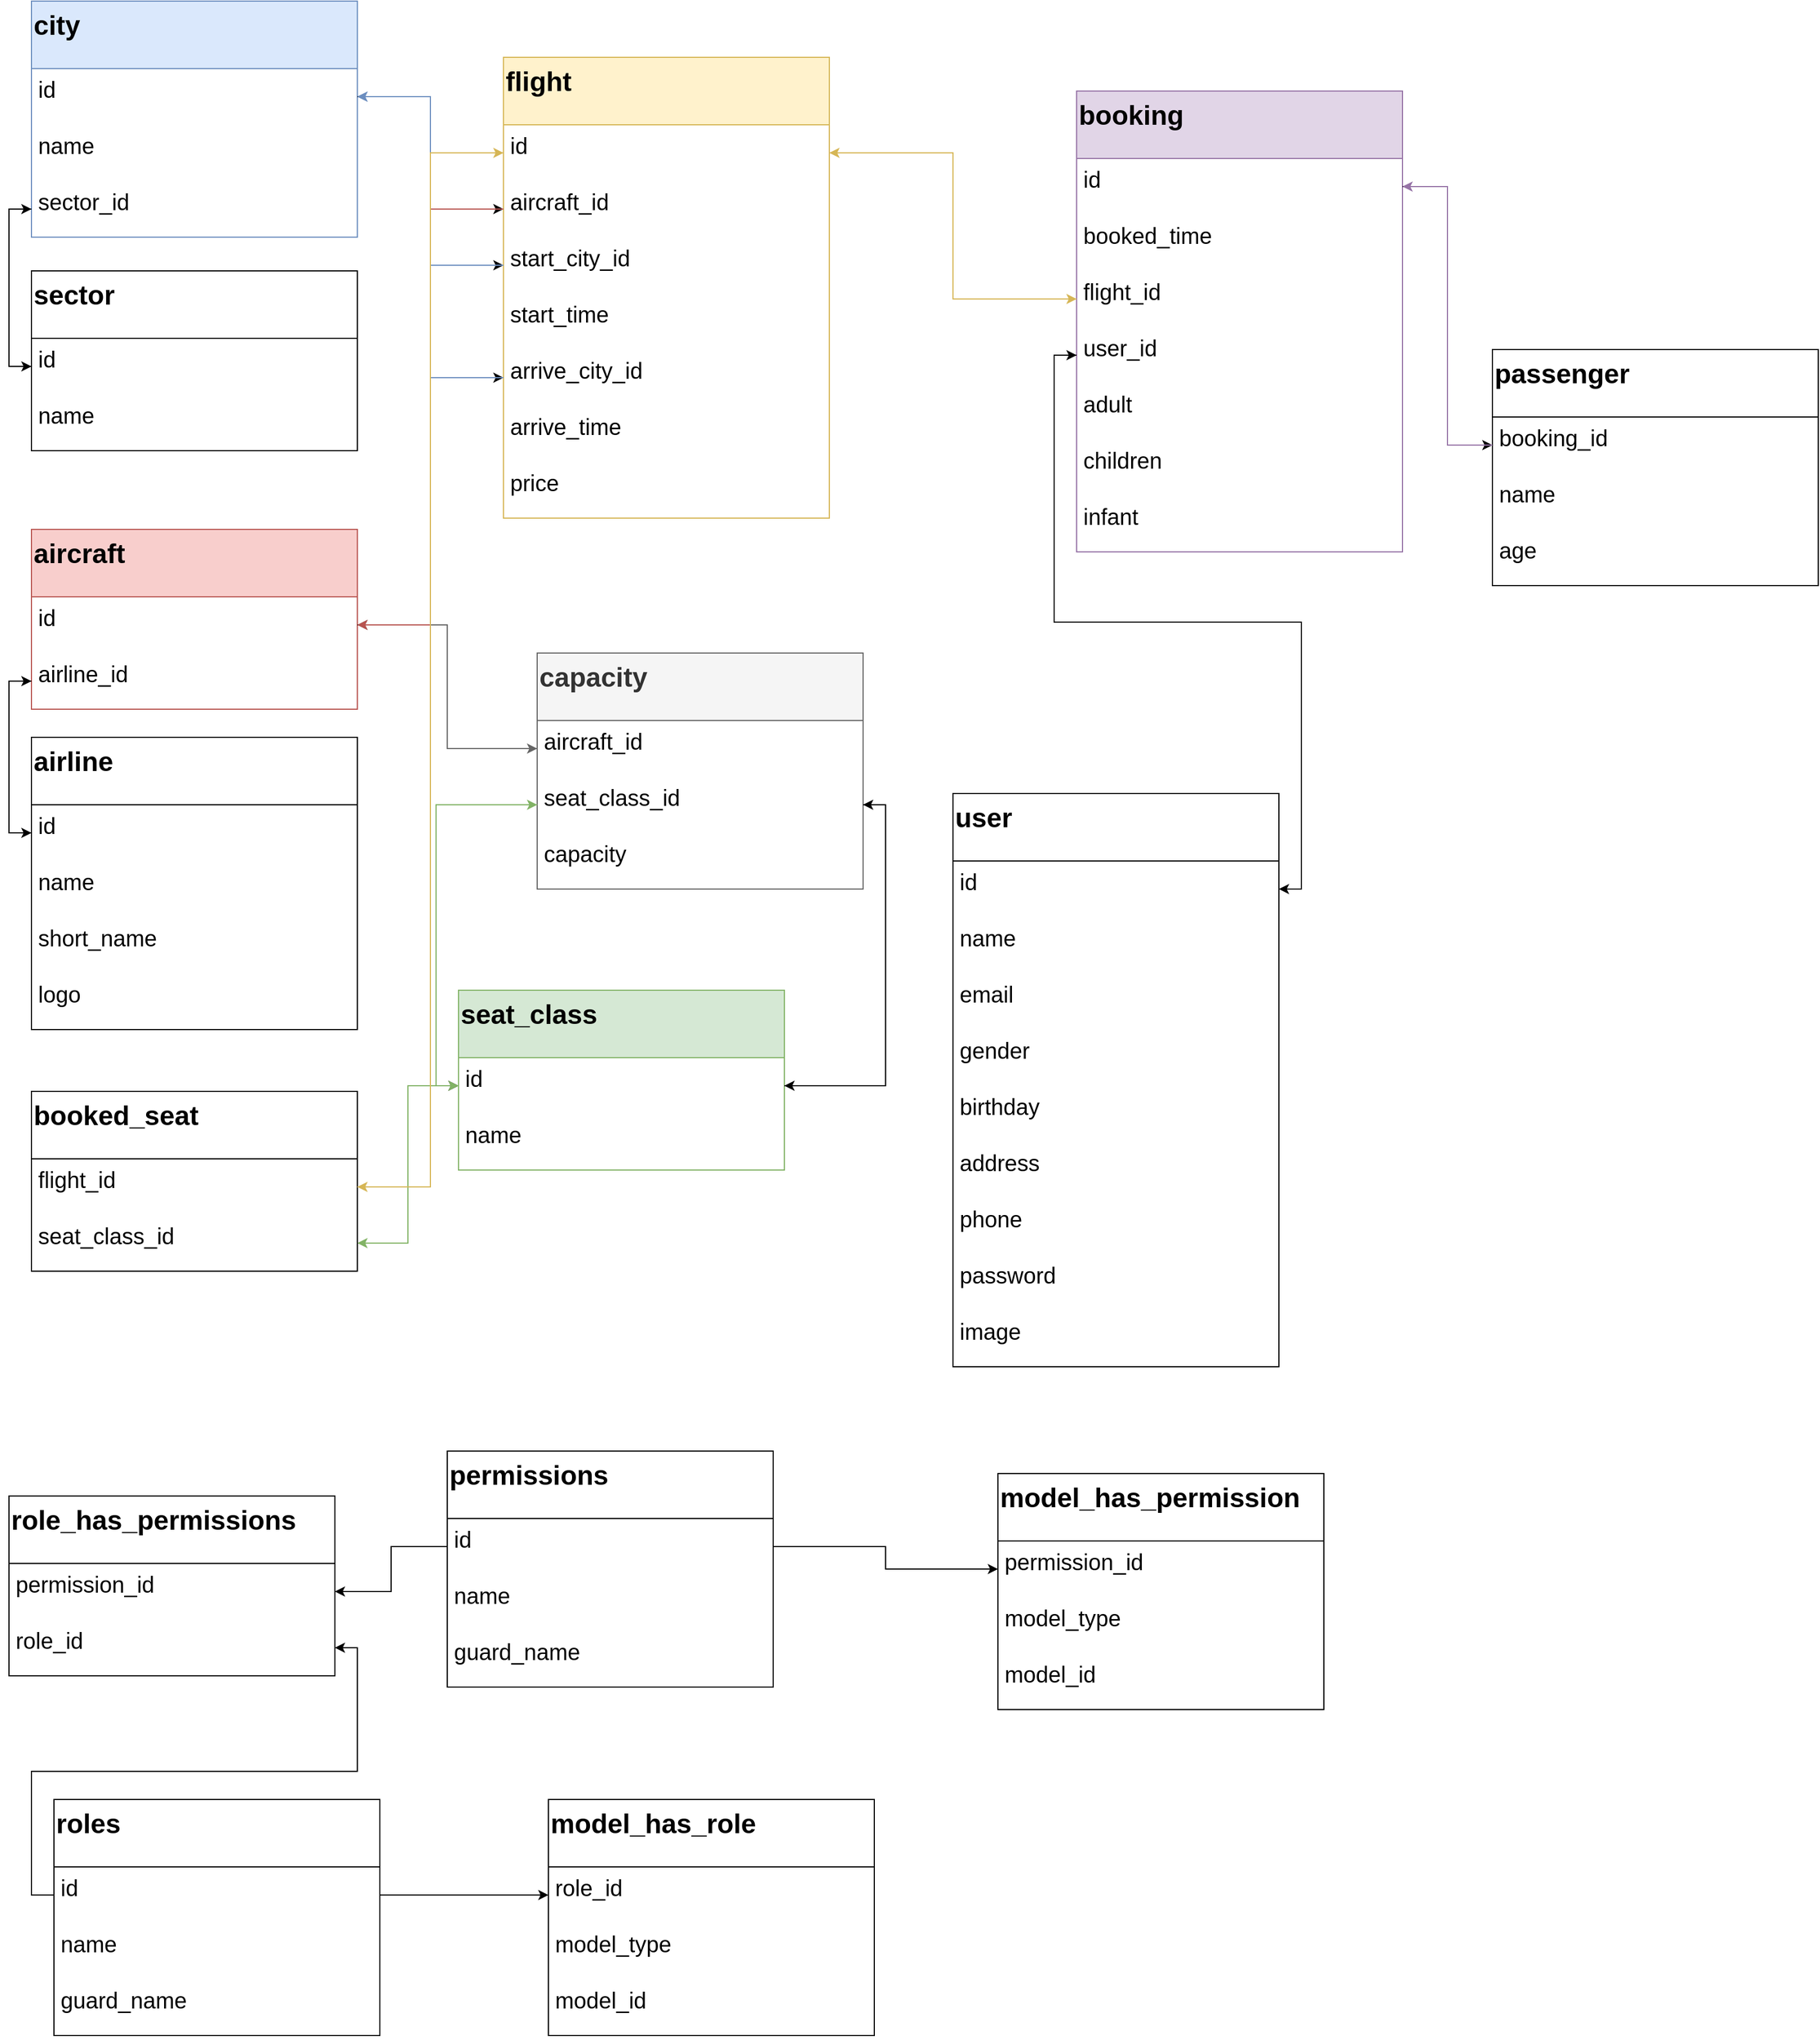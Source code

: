 <mxfile version="14.7.4" type="github">
  <diagram id="SoRXDnjwO3ZmQfN1C3io" name="Page-1">
    <mxGraphModel dx="2438" dy="946" grid="1" gridSize="10" guides="1" tooltips="1" connect="1" arrows="1" fold="1" page="1" pageScale="1" pageWidth="850" pageHeight="1100" math="0" shadow="0">
      <root>
        <mxCell id="0" />
        <mxCell id="1" parent="0" />
        <mxCell id="cjGhIyGhjkN-l4axuEIg-139" value="aircraft" style="swimlane;fontStyle=1;childLayout=stackLayout;horizontal=1;startSize=60;horizontalStack=0;resizeParent=1;resizeParentMax=0;resizeLast=0;collapsible=1;marginBottom=0;fontSize=24;strokeColor=#b85450;align=left;verticalAlign=top;fillColor=#f8cecc;" vertex="1" parent="1">
          <mxGeometry x="-770" y="480" width="290" height="160" as="geometry">
            <mxRectangle x="550" y="930" width="110" height="60" as="alternateBounds" />
          </mxGeometry>
        </mxCell>
        <mxCell id="cjGhIyGhjkN-l4axuEIg-140" value="id" style="text;strokeColor=none;fillColor=none;align=left;verticalAlign=top;spacingLeft=4;spacingRight=4;overflow=hidden;rotatable=0;points=[[0,0.5],[1,0.5]];portConstraint=eastwest;fontSize=20;" vertex="1" parent="cjGhIyGhjkN-l4axuEIg-139">
          <mxGeometry y="60" width="290" height="50" as="geometry" />
        </mxCell>
        <mxCell id="cjGhIyGhjkN-l4axuEIg-141" value="airline_id" style="text;strokeColor=none;fillColor=none;align=left;verticalAlign=top;spacingLeft=4;spacingRight=4;overflow=hidden;rotatable=0;points=[[0,0.5],[1,0.5]];portConstraint=eastwest;fontSize=20;" vertex="1" parent="cjGhIyGhjkN-l4axuEIg-139">
          <mxGeometry y="110" width="290" height="50" as="geometry" />
        </mxCell>
        <mxCell id="cjGhIyGhjkN-l4axuEIg-152" value="airline" style="swimlane;fontStyle=1;childLayout=stackLayout;horizontal=1;startSize=60;horizontalStack=0;resizeParent=1;resizeParentMax=0;resizeLast=0;collapsible=1;marginBottom=0;fontSize=24;strokeColor=#000000;align=left;verticalAlign=top;" vertex="1" parent="1">
          <mxGeometry x="-770" y="665" width="290" height="260" as="geometry">
            <mxRectangle x="550" y="930" width="110" height="60" as="alternateBounds" />
          </mxGeometry>
        </mxCell>
        <mxCell id="cjGhIyGhjkN-l4axuEIg-153" value="id" style="text;strokeColor=none;fillColor=none;align=left;verticalAlign=top;spacingLeft=4;spacingRight=4;overflow=hidden;rotatable=0;points=[[0,0.5],[1,0.5]];portConstraint=eastwest;fontSize=20;" vertex="1" parent="cjGhIyGhjkN-l4axuEIg-152">
          <mxGeometry y="60" width="290" height="50" as="geometry" />
        </mxCell>
        <mxCell id="cjGhIyGhjkN-l4axuEIg-154" value="name" style="text;strokeColor=none;fillColor=none;align=left;verticalAlign=top;spacingLeft=4;spacingRight=4;overflow=hidden;rotatable=0;points=[[0,0.5],[1,0.5]];portConstraint=eastwest;fontSize=20;" vertex="1" parent="cjGhIyGhjkN-l4axuEIg-152">
          <mxGeometry y="110" width="290" height="50" as="geometry" />
        </mxCell>
        <mxCell id="cjGhIyGhjkN-l4axuEIg-155" value="short_name" style="text;strokeColor=none;fillColor=none;align=left;verticalAlign=top;spacingLeft=4;spacingRight=4;overflow=hidden;rotatable=0;points=[[0,0.5],[1,0.5]];portConstraint=eastwest;fontSize=20;" vertex="1" parent="cjGhIyGhjkN-l4axuEIg-152">
          <mxGeometry y="160" width="290" height="50" as="geometry" />
        </mxCell>
        <mxCell id="cjGhIyGhjkN-l4axuEIg-156" value="logo" style="text;strokeColor=none;fillColor=none;align=left;verticalAlign=top;spacingLeft=4;spacingRight=4;overflow=hidden;rotatable=0;points=[[0,0.5],[1,0.5]];portConstraint=eastwest;fontSize=20;" vertex="1" parent="cjGhIyGhjkN-l4axuEIg-152">
          <mxGeometry y="210" width="290" height="50" as="geometry" />
        </mxCell>
        <mxCell id="cjGhIyGhjkN-l4axuEIg-157" value="booked_seat" style="swimlane;fontStyle=1;childLayout=stackLayout;horizontal=1;startSize=60;horizontalStack=0;resizeParent=1;resizeParentMax=0;resizeLast=0;collapsible=1;marginBottom=0;fontSize=24;strokeColor=#000000;align=left;verticalAlign=top;" vertex="1" parent="1">
          <mxGeometry x="-770" y="980" width="290" height="160" as="geometry">
            <mxRectangle x="550" y="930" width="110" height="60" as="alternateBounds" />
          </mxGeometry>
        </mxCell>
        <mxCell id="cjGhIyGhjkN-l4axuEIg-158" value="flight_id" style="text;strokeColor=none;fillColor=none;align=left;verticalAlign=top;spacingLeft=4;spacingRight=4;overflow=hidden;rotatable=0;points=[[0,0.5],[1,0.5]];portConstraint=eastwest;fontSize=20;" vertex="1" parent="cjGhIyGhjkN-l4axuEIg-157">
          <mxGeometry y="60" width="290" height="50" as="geometry" />
        </mxCell>
        <mxCell id="cjGhIyGhjkN-l4axuEIg-159" value="seat_class_id" style="text;strokeColor=none;fillColor=none;align=left;verticalAlign=top;spacingLeft=4;spacingRight=4;overflow=hidden;rotatable=0;points=[[0,0.5],[1,0.5]];portConstraint=eastwest;fontSize=20;" vertex="1" parent="cjGhIyGhjkN-l4axuEIg-157">
          <mxGeometry y="110" width="290" height="50" as="geometry" />
        </mxCell>
        <mxCell id="cjGhIyGhjkN-l4axuEIg-160" value="booking" style="swimlane;fontStyle=1;childLayout=stackLayout;horizontal=1;startSize=60;horizontalStack=0;resizeParent=1;resizeParentMax=0;resizeLast=0;collapsible=1;marginBottom=0;fontSize=24;strokeColor=#9673a6;align=left;verticalAlign=top;fillColor=#e1d5e7;" vertex="1" parent="1">
          <mxGeometry x="160" y="90" width="290" height="410" as="geometry">
            <mxRectangle x="550" y="930" width="110" height="60" as="alternateBounds" />
          </mxGeometry>
        </mxCell>
        <mxCell id="cjGhIyGhjkN-l4axuEIg-161" value="id" style="text;strokeColor=none;fillColor=none;align=left;verticalAlign=top;spacingLeft=4;spacingRight=4;overflow=hidden;rotatable=0;points=[[0,0.5],[1,0.5]];portConstraint=eastwest;fontSize=20;" vertex="1" parent="cjGhIyGhjkN-l4axuEIg-160">
          <mxGeometry y="60" width="290" height="50" as="geometry" />
        </mxCell>
        <mxCell id="cjGhIyGhjkN-l4axuEIg-162" value="booked_time" style="text;strokeColor=none;fillColor=none;align=left;verticalAlign=top;spacingLeft=4;spacingRight=4;overflow=hidden;rotatable=0;points=[[0,0.5],[1,0.5]];portConstraint=eastwest;fontSize=20;" vertex="1" parent="cjGhIyGhjkN-l4axuEIg-160">
          <mxGeometry y="110" width="290" height="50" as="geometry" />
        </mxCell>
        <mxCell id="cjGhIyGhjkN-l4axuEIg-163" value="flight_id" style="text;strokeColor=none;fillColor=none;align=left;verticalAlign=top;spacingLeft=4;spacingRight=4;overflow=hidden;rotatable=0;points=[[0,0.5],[1,0.5]];portConstraint=eastwest;fontSize=20;" vertex="1" parent="cjGhIyGhjkN-l4axuEIg-160">
          <mxGeometry y="160" width="290" height="50" as="geometry" />
        </mxCell>
        <mxCell id="cjGhIyGhjkN-l4axuEIg-164" value="user_id" style="text;strokeColor=none;fillColor=none;align=left;verticalAlign=top;spacingLeft=4;spacingRight=4;overflow=hidden;rotatable=0;points=[[0,0.5],[1,0.5]];portConstraint=eastwest;fontSize=20;" vertex="1" parent="cjGhIyGhjkN-l4axuEIg-160">
          <mxGeometry y="210" width="290" height="50" as="geometry" />
        </mxCell>
        <mxCell id="cjGhIyGhjkN-l4axuEIg-165" value="adult" style="text;strokeColor=none;fillColor=none;align=left;verticalAlign=top;spacingLeft=4;spacingRight=4;overflow=hidden;rotatable=0;points=[[0,0.5],[1,0.5]];portConstraint=eastwest;fontSize=20;" vertex="1" parent="cjGhIyGhjkN-l4axuEIg-160">
          <mxGeometry y="260" width="290" height="50" as="geometry" />
        </mxCell>
        <mxCell id="cjGhIyGhjkN-l4axuEIg-166" value="children" style="text;strokeColor=none;fillColor=none;align=left;verticalAlign=top;spacingLeft=4;spacingRight=4;overflow=hidden;rotatable=0;points=[[0,0.5],[1,0.5]];portConstraint=eastwest;fontSize=20;" vertex="1" parent="cjGhIyGhjkN-l4axuEIg-160">
          <mxGeometry y="310" width="290" height="50" as="geometry" />
        </mxCell>
        <mxCell id="cjGhIyGhjkN-l4axuEIg-167" value="infant" style="text;strokeColor=none;fillColor=none;align=left;verticalAlign=top;spacingLeft=4;spacingRight=4;overflow=hidden;rotatable=0;points=[[0,0.5],[1,0.5]];portConstraint=eastwest;fontSize=20;" vertex="1" parent="cjGhIyGhjkN-l4axuEIg-160">
          <mxGeometry y="360" width="290" height="50" as="geometry" />
        </mxCell>
        <mxCell id="cjGhIyGhjkN-l4axuEIg-168" value="capacity" style="swimlane;fontStyle=1;childLayout=stackLayout;horizontal=1;startSize=60;horizontalStack=0;resizeParent=1;resizeParentMax=0;resizeLast=0;collapsible=1;marginBottom=0;fontSize=24;strokeColor=#666666;align=left;verticalAlign=top;fillColor=#f5f5f5;fontColor=#333333;" vertex="1" parent="1">
          <mxGeometry x="-320" y="590" width="290" height="210" as="geometry">
            <mxRectangle x="550" y="930" width="110" height="60" as="alternateBounds" />
          </mxGeometry>
        </mxCell>
        <mxCell id="cjGhIyGhjkN-l4axuEIg-169" value="aircraft_id" style="text;strokeColor=none;fillColor=none;align=left;verticalAlign=top;spacingLeft=4;spacingRight=4;overflow=hidden;rotatable=0;points=[[0,0.5],[1,0.5]];portConstraint=eastwest;fontSize=20;" vertex="1" parent="cjGhIyGhjkN-l4axuEIg-168">
          <mxGeometry y="60" width="290" height="50" as="geometry" />
        </mxCell>
        <mxCell id="cjGhIyGhjkN-l4axuEIg-170" value="seat_class_id" style="text;strokeColor=none;fillColor=none;align=left;verticalAlign=top;spacingLeft=4;spacingRight=4;overflow=hidden;rotatable=0;points=[[0,0.5],[1,0.5]];portConstraint=eastwest;fontSize=20;" vertex="1" parent="cjGhIyGhjkN-l4axuEIg-168">
          <mxGeometry y="110" width="290" height="50" as="geometry" />
        </mxCell>
        <mxCell id="cjGhIyGhjkN-l4axuEIg-171" value="capacity" style="text;strokeColor=none;fillColor=none;align=left;verticalAlign=top;spacingLeft=4;spacingRight=4;overflow=hidden;rotatable=0;points=[[0,0.5],[1,0.5]];portConstraint=eastwest;fontSize=20;" vertex="1" parent="cjGhIyGhjkN-l4axuEIg-168">
          <mxGeometry y="160" width="290" height="50" as="geometry" />
        </mxCell>
        <mxCell id="cjGhIyGhjkN-l4axuEIg-172" value="city" style="swimlane;fontStyle=1;childLayout=stackLayout;horizontal=1;startSize=60;horizontalStack=0;resizeParent=1;resizeParentMax=0;resizeLast=0;collapsible=1;marginBottom=0;fontSize=24;strokeColor=#6c8ebf;align=left;verticalAlign=top;fillColor=#dae8fc;" vertex="1" parent="1">
          <mxGeometry x="-770" y="10" width="290" height="210" as="geometry">
            <mxRectangle x="550" y="930" width="110" height="60" as="alternateBounds" />
          </mxGeometry>
        </mxCell>
        <mxCell id="cjGhIyGhjkN-l4axuEIg-173" value="id" style="text;strokeColor=none;fillColor=none;align=left;verticalAlign=top;spacingLeft=4;spacingRight=4;overflow=hidden;rotatable=0;points=[[0,0.5],[1,0.5]];portConstraint=eastwest;fontSize=20;" vertex="1" parent="cjGhIyGhjkN-l4axuEIg-172">
          <mxGeometry y="60" width="290" height="50" as="geometry" />
        </mxCell>
        <mxCell id="cjGhIyGhjkN-l4axuEIg-174" value="name" style="text;strokeColor=none;fillColor=none;align=left;verticalAlign=top;spacingLeft=4;spacingRight=4;overflow=hidden;rotatable=0;points=[[0,0.5],[1,0.5]];portConstraint=eastwest;fontSize=20;" vertex="1" parent="cjGhIyGhjkN-l4axuEIg-172">
          <mxGeometry y="110" width="290" height="50" as="geometry" />
        </mxCell>
        <mxCell id="cjGhIyGhjkN-l4axuEIg-175" value="sector_id" style="text;strokeColor=none;fillColor=none;align=left;verticalAlign=top;spacingLeft=4;spacingRight=4;overflow=hidden;rotatable=0;points=[[0,0.5],[1,0.5]];portConstraint=eastwest;fontSize=20;" vertex="1" parent="cjGhIyGhjkN-l4axuEIg-172">
          <mxGeometry y="160" width="290" height="50" as="geometry" />
        </mxCell>
        <mxCell id="cjGhIyGhjkN-l4axuEIg-176" value="flight" style="swimlane;fontStyle=1;childLayout=stackLayout;horizontal=1;startSize=60;horizontalStack=0;resizeParent=1;resizeParentMax=0;resizeLast=0;collapsible=1;marginBottom=0;fontSize=24;strokeColor=#d6b656;align=left;verticalAlign=top;fillColor=#fff2cc;" vertex="1" parent="1">
          <mxGeometry x="-350" y="60" width="290" height="410" as="geometry">
            <mxRectangle x="550" y="930" width="110" height="60" as="alternateBounds" />
          </mxGeometry>
        </mxCell>
        <mxCell id="cjGhIyGhjkN-l4axuEIg-177" value="id" style="text;strokeColor=none;fillColor=none;align=left;verticalAlign=top;spacingLeft=4;spacingRight=4;overflow=hidden;rotatable=0;points=[[0,0.5],[1,0.5]];portConstraint=eastwest;fontSize=20;" vertex="1" parent="cjGhIyGhjkN-l4axuEIg-176">
          <mxGeometry y="60" width="290" height="50" as="geometry" />
        </mxCell>
        <mxCell id="cjGhIyGhjkN-l4axuEIg-178" value="aircraft_id" style="text;strokeColor=none;fillColor=none;align=left;verticalAlign=top;spacingLeft=4;spacingRight=4;overflow=hidden;rotatable=0;points=[[0,0.5],[1,0.5]];portConstraint=eastwest;fontSize=20;" vertex="1" parent="cjGhIyGhjkN-l4axuEIg-176">
          <mxGeometry y="110" width="290" height="50" as="geometry" />
        </mxCell>
        <mxCell id="cjGhIyGhjkN-l4axuEIg-179" value="start_city_id" style="text;strokeColor=none;fillColor=none;align=left;verticalAlign=top;spacingLeft=4;spacingRight=4;overflow=hidden;rotatable=0;points=[[0,0.5],[1,0.5]];portConstraint=eastwest;fontSize=20;" vertex="1" parent="cjGhIyGhjkN-l4axuEIg-176">
          <mxGeometry y="160" width="290" height="50" as="geometry" />
        </mxCell>
        <mxCell id="cjGhIyGhjkN-l4axuEIg-180" value="start_time" style="text;strokeColor=none;fillColor=none;align=left;verticalAlign=top;spacingLeft=4;spacingRight=4;overflow=hidden;rotatable=0;points=[[0,0.5],[1,0.5]];portConstraint=eastwest;fontSize=20;" vertex="1" parent="cjGhIyGhjkN-l4axuEIg-176">
          <mxGeometry y="210" width="290" height="50" as="geometry" />
        </mxCell>
        <mxCell id="cjGhIyGhjkN-l4axuEIg-181" value="arrive_city_id" style="text;strokeColor=none;fillColor=none;align=left;verticalAlign=top;spacingLeft=4;spacingRight=4;overflow=hidden;rotatable=0;points=[[0,0.5],[1,0.5]];portConstraint=eastwest;fontSize=20;" vertex="1" parent="cjGhIyGhjkN-l4axuEIg-176">
          <mxGeometry y="260" width="290" height="50" as="geometry" />
        </mxCell>
        <mxCell id="cjGhIyGhjkN-l4axuEIg-182" value="arrive_time" style="text;strokeColor=none;fillColor=none;align=left;verticalAlign=top;spacingLeft=4;spacingRight=4;overflow=hidden;rotatable=0;points=[[0,0.5],[1,0.5]];portConstraint=eastwest;fontSize=20;" vertex="1" parent="cjGhIyGhjkN-l4axuEIg-176">
          <mxGeometry y="310" width="290" height="50" as="geometry" />
        </mxCell>
        <mxCell id="cjGhIyGhjkN-l4axuEIg-183" value="price" style="text;strokeColor=none;fillColor=none;align=left;verticalAlign=top;spacingLeft=4;spacingRight=4;overflow=hidden;rotatable=0;points=[[0,0.5],[1,0.5]];portConstraint=eastwest;fontSize=20;" vertex="1" parent="cjGhIyGhjkN-l4axuEIg-176">
          <mxGeometry y="360" width="290" height="50" as="geometry" />
        </mxCell>
        <mxCell id="cjGhIyGhjkN-l4axuEIg-184" value="model_has_permission" style="swimlane;fontStyle=1;childLayout=stackLayout;horizontal=1;startSize=60;horizontalStack=0;resizeParent=1;resizeParentMax=0;resizeLast=0;collapsible=1;marginBottom=0;fontSize=24;strokeColor=#000000;align=left;verticalAlign=top;" vertex="1" parent="1">
          <mxGeometry x="90" y="1320" width="290" height="210" as="geometry">
            <mxRectangle x="550" y="930" width="110" height="60" as="alternateBounds" />
          </mxGeometry>
        </mxCell>
        <mxCell id="cjGhIyGhjkN-l4axuEIg-185" value="permission_id" style="text;strokeColor=none;fillColor=none;align=left;verticalAlign=top;spacingLeft=4;spacingRight=4;overflow=hidden;rotatable=0;points=[[0,0.5],[1,0.5]];portConstraint=eastwest;fontSize=20;" vertex="1" parent="cjGhIyGhjkN-l4axuEIg-184">
          <mxGeometry y="60" width="290" height="50" as="geometry" />
        </mxCell>
        <mxCell id="cjGhIyGhjkN-l4axuEIg-186" value="model_type" style="text;strokeColor=none;fillColor=none;align=left;verticalAlign=top;spacingLeft=4;spacingRight=4;overflow=hidden;rotatable=0;points=[[0,0.5],[1,0.5]];portConstraint=eastwest;fontSize=20;" vertex="1" parent="cjGhIyGhjkN-l4axuEIg-184">
          <mxGeometry y="110" width="290" height="50" as="geometry" />
        </mxCell>
        <mxCell id="cjGhIyGhjkN-l4axuEIg-187" value="model_id" style="text;strokeColor=none;fillColor=none;align=left;verticalAlign=top;spacingLeft=4;spacingRight=4;overflow=hidden;rotatable=0;points=[[0,0.5],[1,0.5]];portConstraint=eastwest;fontSize=20;" vertex="1" parent="cjGhIyGhjkN-l4axuEIg-184">
          <mxGeometry y="160" width="290" height="50" as="geometry" />
        </mxCell>
        <mxCell id="cjGhIyGhjkN-l4axuEIg-188" value="model_has_role" style="swimlane;fontStyle=1;childLayout=stackLayout;horizontal=1;startSize=60;horizontalStack=0;resizeParent=1;resizeParentMax=0;resizeLast=0;collapsible=1;marginBottom=0;fontSize=24;strokeColor=#000000;align=left;verticalAlign=top;" vertex="1" parent="1">
          <mxGeometry x="-310" y="1610" width="290" height="210" as="geometry">
            <mxRectangle x="550" y="930" width="110" height="60" as="alternateBounds" />
          </mxGeometry>
        </mxCell>
        <mxCell id="cjGhIyGhjkN-l4axuEIg-189" value="role_id" style="text;strokeColor=none;fillColor=none;align=left;verticalAlign=top;spacingLeft=4;spacingRight=4;overflow=hidden;rotatable=0;points=[[0,0.5],[1,0.5]];portConstraint=eastwest;fontSize=20;" vertex="1" parent="cjGhIyGhjkN-l4axuEIg-188">
          <mxGeometry y="60" width="290" height="50" as="geometry" />
        </mxCell>
        <mxCell id="cjGhIyGhjkN-l4axuEIg-190" value="model_type" style="text;strokeColor=none;fillColor=none;align=left;verticalAlign=top;spacingLeft=4;spacingRight=4;overflow=hidden;rotatable=0;points=[[0,0.5],[1,0.5]];portConstraint=eastwest;fontSize=20;" vertex="1" parent="cjGhIyGhjkN-l4axuEIg-188">
          <mxGeometry y="110" width="290" height="50" as="geometry" />
        </mxCell>
        <mxCell id="cjGhIyGhjkN-l4axuEIg-191" value="model_id" style="text;strokeColor=none;fillColor=none;align=left;verticalAlign=top;spacingLeft=4;spacingRight=4;overflow=hidden;rotatable=0;points=[[0,0.5],[1,0.5]];portConstraint=eastwest;fontSize=20;" vertex="1" parent="cjGhIyGhjkN-l4axuEIg-188">
          <mxGeometry y="160" width="290" height="50" as="geometry" />
        </mxCell>
        <mxCell id="cjGhIyGhjkN-l4axuEIg-192" value="passenger" style="swimlane;fontStyle=1;childLayout=stackLayout;horizontal=1;startSize=60;horizontalStack=0;resizeParent=1;resizeParentMax=0;resizeLast=0;collapsible=1;marginBottom=0;fontSize=24;strokeColor=#000000;align=left;verticalAlign=top;" vertex="1" parent="1">
          <mxGeometry x="530" y="320" width="290" height="210" as="geometry">
            <mxRectangle x="550" y="930" width="110" height="60" as="alternateBounds" />
          </mxGeometry>
        </mxCell>
        <mxCell id="cjGhIyGhjkN-l4axuEIg-193" value="booking_id" style="text;strokeColor=none;fillColor=none;align=left;verticalAlign=top;spacingLeft=4;spacingRight=4;overflow=hidden;rotatable=0;points=[[0,0.5],[1,0.5]];portConstraint=eastwest;fontSize=20;" vertex="1" parent="cjGhIyGhjkN-l4axuEIg-192">
          <mxGeometry y="60" width="290" height="50" as="geometry" />
        </mxCell>
        <mxCell id="cjGhIyGhjkN-l4axuEIg-194" value="name" style="text;strokeColor=none;fillColor=none;align=left;verticalAlign=top;spacingLeft=4;spacingRight=4;overflow=hidden;rotatable=0;points=[[0,0.5],[1,0.5]];portConstraint=eastwest;fontSize=20;" vertex="1" parent="cjGhIyGhjkN-l4axuEIg-192">
          <mxGeometry y="110" width="290" height="50" as="geometry" />
        </mxCell>
        <mxCell id="cjGhIyGhjkN-l4axuEIg-195" value="age" style="text;strokeColor=none;fillColor=none;align=left;verticalAlign=top;spacingLeft=4;spacingRight=4;overflow=hidden;rotatable=0;points=[[0,0.5],[1,0.5]];portConstraint=eastwest;fontSize=20;" vertex="1" parent="cjGhIyGhjkN-l4axuEIg-192">
          <mxGeometry y="160" width="290" height="50" as="geometry" />
        </mxCell>
        <mxCell id="cjGhIyGhjkN-l4axuEIg-200" value="roles" style="swimlane;fontStyle=1;childLayout=stackLayout;horizontal=1;startSize=60;horizontalStack=0;resizeParent=1;resizeParentMax=0;resizeLast=0;collapsible=1;marginBottom=0;fontSize=24;strokeColor=#000000;align=left;verticalAlign=top;" vertex="1" parent="1">
          <mxGeometry x="-750" y="1610" width="290" height="210" as="geometry">
            <mxRectangle x="550" y="930" width="110" height="60" as="alternateBounds" />
          </mxGeometry>
        </mxCell>
        <mxCell id="cjGhIyGhjkN-l4axuEIg-201" value="id" style="text;strokeColor=none;fillColor=none;align=left;verticalAlign=top;spacingLeft=4;spacingRight=4;overflow=hidden;rotatable=0;points=[[0,0.5],[1,0.5]];portConstraint=eastwest;fontSize=20;" vertex="1" parent="cjGhIyGhjkN-l4axuEIg-200">
          <mxGeometry y="60" width="290" height="50" as="geometry" />
        </mxCell>
        <mxCell id="cjGhIyGhjkN-l4axuEIg-202" value="name" style="text;strokeColor=none;fillColor=none;align=left;verticalAlign=top;spacingLeft=4;spacingRight=4;overflow=hidden;rotatable=0;points=[[0,0.5],[1,0.5]];portConstraint=eastwest;fontSize=20;" vertex="1" parent="cjGhIyGhjkN-l4axuEIg-200">
          <mxGeometry y="110" width="290" height="50" as="geometry" />
        </mxCell>
        <mxCell id="cjGhIyGhjkN-l4axuEIg-203" value="guard_name" style="text;strokeColor=none;fillColor=none;align=left;verticalAlign=top;spacingLeft=4;spacingRight=4;overflow=hidden;rotatable=0;points=[[0,0.5],[1,0.5]];portConstraint=eastwest;fontSize=20;" vertex="1" parent="cjGhIyGhjkN-l4axuEIg-200">
          <mxGeometry y="160" width="290" height="50" as="geometry" />
        </mxCell>
        <mxCell id="cjGhIyGhjkN-l4axuEIg-204" value="role_has_permissions" style="swimlane;fontStyle=1;childLayout=stackLayout;horizontal=1;startSize=60;horizontalStack=0;resizeParent=1;resizeParentMax=0;resizeLast=0;collapsible=1;marginBottom=0;fontSize=24;strokeColor=#000000;align=left;verticalAlign=top;" vertex="1" parent="1">
          <mxGeometry x="-790" y="1340" width="290" height="160" as="geometry">
            <mxRectangle x="550" y="930" width="110" height="60" as="alternateBounds" />
          </mxGeometry>
        </mxCell>
        <mxCell id="cjGhIyGhjkN-l4axuEIg-205" value="permission_id" style="text;strokeColor=none;fillColor=none;align=left;verticalAlign=top;spacingLeft=4;spacingRight=4;overflow=hidden;rotatable=0;points=[[0,0.5],[1,0.5]];portConstraint=eastwest;fontSize=20;" vertex="1" parent="cjGhIyGhjkN-l4axuEIg-204">
          <mxGeometry y="60" width="290" height="50" as="geometry" />
        </mxCell>
        <mxCell id="cjGhIyGhjkN-l4axuEIg-206" value="role_id" style="text;strokeColor=none;fillColor=none;align=left;verticalAlign=top;spacingLeft=4;spacingRight=4;overflow=hidden;rotatable=0;points=[[0,0.5],[1,0.5]];portConstraint=eastwest;fontSize=20;" vertex="1" parent="cjGhIyGhjkN-l4axuEIg-204">
          <mxGeometry y="110" width="290" height="50" as="geometry" />
        </mxCell>
        <mxCell id="cjGhIyGhjkN-l4axuEIg-207" value="seat_class" style="swimlane;fontStyle=1;childLayout=stackLayout;horizontal=1;startSize=60;horizontalStack=0;resizeParent=1;resizeParentMax=0;resizeLast=0;collapsible=1;marginBottom=0;fontSize=24;strokeColor=#82b366;align=left;verticalAlign=top;fillColor=#d5e8d4;" vertex="1" parent="1">
          <mxGeometry x="-390" y="890" width="290" height="160" as="geometry">
            <mxRectangle x="550" y="930" width="110" height="60" as="alternateBounds" />
          </mxGeometry>
        </mxCell>
        <mxCell id="cjGhIyGhjkN-l4axuEIg-208" value="id" style="text;strokeColor=none;fillColor=none;align=left;verticalAlign=top;spacingLeft=4;spacingRight=4;overflow=hidden;rotatable=0;points=[[0,0.5],[1,0.5]];portConstraint=eastwest;fontSize=20;" vertex="1" parent="cjGhIyGhjkN-l4axuEIg-207">
          <mxGeometry y="60" width="290" height="50" as="geometry" />
        </mxCell>
        <mxCell id="cjGhIyGhjkN-l4axuEIg-209" value="name" style="text;strokeColor=none;fillColor=none;align=left;verticalAlign=top;spacingLeft=4;spacingRight=4;overflow=hidden;rotatable=0;points=[[0,0.5],[1,0.5]];portConstraint=eastwest;fontSize=20;" vertex="1" parent="cjGhIyGhjkN-l4axuEIg-207">
          <mxGeometry y="110" width="290" height="50" as="geometry" />
        </mxCell>
        <mxCell id="cjGhIyGhjkN-l4axuEIg-210" value="sector" style="swimlane;fontStyle=1;childLayout=stackLayout;horizontal=1;startSize=60;horizontalStack=0;resizeParent=1;resizeParentMax=0;resizeLast=0;collapsible=1;marginBottom=0;fontSize=24;strokeColor=#000000;align=left;verticalAlign=top;" vertex="1" parent="1">
          <mxGeometry x="-770" y="250" width="290" height="160" as="geometry">
            <mxRectangle x="550" y="930" width="110" height="60" as="alternateBounds" />
          </mxGeometry>
        </mxCell>
        <mxCell id="cjGhIyGhjkN-l4axuEIg-211" value="id" style="text;strokeColor=none;fillColor=none;align=left;verticalAlign=top;spacingLeft=4;spacingRight=4;overflow=hidden;rotatable=0;points=[[0,0.5],[1,0.5]];portConstraint=eastwest;fontSize=20;" vertex="1" parent="cjGhIyGhjkN-l4axuEIg-210">
          <mxGeometry y="60" width="290" height="50" as="geometry" />
        </mxCell>
        <mxCell id="cjGhIyGhjkN-l4axuEIg-212" value="name" style="text;strokeColor=none;fillColor=none;align=left;verticalAlign=top;spacingLeft=4;spacingRight=4;overflow=hidden;rotatable=0;points=[[0,0.5],[1,0.5]];portConstraint=eastwest;fontSize=20;" vertex="1" parent="cjGhIyGhjkN-l4axuEIg-210">
          <mxGeometry y="110" width="290" height="50" as="geometry" />
        </mxCell>
        <mxCell id="cjGhIyGhjkN-l4axuEIg-213" value="user" style="swimlane;fontStyle=1;childLayout=stackLayout;horizontal=1;startSize=60;horizontalStack=0;resizeParent=1;resizeParentMax=0;resizeLast=0;collapsible=1;marginBottom=0;fontSize=24;strokeColor=#000000;align=left;verticalAlign=top;" vertex="1" parent="1">
          <mxGeometry x="50" y="715" width="290" height="510" as="geometry">
            <mxRectangle x="50" y="715" width="110" height="60" as="alternateBounds" />
          </mxGeometry>
        </mxCell>
        <mxCell id="cjGhIyGhjkN-l4axuEIg-214" value="id" style="text;strokeColor=none;fillColor=none;align=left;verticalAlign=top;spacingLeft=4;spacingRight=4;overflow=hidden;rotatable=0;points=[[0,0.5],[1,0.5]];portConstraint=eastwest;fontSize=20;" vertex="1" parent="cjGhIyGhjkN-l4axuEIg-213">
          <mxGeometry y="60" width="290" height="50" as="geometry" />
        </mxCell>
        <mxCell id="cjGhIyGhjkN-l4axuEIg-215" value="name" style="text;strokeColor=none;fillColor=none;align=left;verticalAlign=top;spacingLeft=4;spacingRight=4;overflow=hidden;rotatable=0;points=[[0,0.5],[1,0.5]];portConstraint=eastwest;fontSize=20;" vertex="1" parent="cjGhIyGhjkN-l4axuEIg-213">
          <mxGeometry y="110" width="290" height="50" as="geometry" />
        </mxCell>
        <mxCell id="cjGhIyGhjkN-l4axuEIg-216" value="email" style="text;strokeColor=none;fillColor=none;align=left;verticalAlign=top;spacingLeft=4;spacingRight=4;overflow=hidden;rotatable=0;points=[[0,0.5],[1,0.5]];portConstraint=eastwest;fontSize=20;" vertex="1" parent="cjGhIyGhjkN-l4axuEIg-213">
          <mxGeometry y="160" width="290" height="50" as="geometry" />
        </mxCell>
        <mxCell id="cjGhIyGhjkN-l4axuEIg-217" value="gender" style="text;strokeColor=none;fillColor=none;align=left;verticalAlign=top;spacingLeft=4;spacingRight=4;overflow=hidden;rotatable=0;points=[[0,0.5],[1,0.5]];portConstraint=eastwest;fontSize=20;" vertex="1" parent="cjGhIyGhjkN-l4axuEIg-213">
          <mxGeometry y="210" width="290" height="50" as="geometry" />
        </mxCell>
        <mxCell id="cjGhIyGhjkN-l4axuEIg-218" value="birthday" style="text;strokeColor=none;fillColor=none;align=left;verticalAlign=top;spacingLeft=4;spacingRight=4;overflow=hidden;rotatable=0;points=[[0,0.5],[1,0.5]];portConstraint=eastwest;fontSize=20;" vertex="1" parent="cjGhIyGhjkN-l4axuEIg-213">
          <mxGeometry y="260" width="290" height="50" as="geometry" />
        </mxCell>
        <mxCell id="cjGhIyGhjkN-l4axuEIg-219" value="address" style="text;strokeColor=none;fillColor=none;align=left;verticalAlign=top;spacingLeft=4;spacingRight=4;overflow=hidden;rotatable=0;points=[[0,0.5],[1,0.5]];portConstraint=eastwest;fontSize=20;" vertex="1" parent="cjGhIyGhjkN-l4axuEIg-213">
          <mxGeometry y="310" width="290" height="50" as="geometry" />
        </mxCell>
        <mxCell id="cjGhIyGhjkN-l4axuEIg-220" value="phone" style="text;strokeColor=none;fillColor=none;align=left;verticalAlign=top;spacingLeft=4;spacingRight=4;overflow=hidden;rotatable=0;points=[[0,0.5],[1,0.5]];portConstraint=eastwest;fontSize=20;" vertex="1" parent="cjGhIyGhjkN-l4axuEIg-213">
          <mxGeometry y="360" width="290" height="50" as="geometry" />
        </mxCell>
        <mxCell id="cjGhIyGhjkN-l4axuEIg-224" value="password" style="text;strokeColor=none;fillColor=none;align=left;verticalAlign=top;spacingLeft=4;spacingRight=4;overflow=hidden;rotatable=0;points=[[0,0.5],[1,0.5]];portConstraint=eastwest;fontSize=20;" vertex="1" parent="cjGhIyGhjkN-l4axuEIg-213">
          <mxGeometry y="410" width="290" height="50" as="geometry" />
        </mxCell>
        <mxCell id="cjGhIyGhjkN-l4axuEIg-225" value="image" style="text;strokeColor=none;fillColor=none;align=left;verticalAlign=top;spacingLeft=4;spacingRight=4;overflow=hidden;rotatable=0;points=[[0,0.5],[1,0.5]];portConstraint=eastwest;fontSize=20;" vertex="1" parent="cjGhIyGhjkN-l4axuEIg-213">
          <mxGeometry y="460" width="290" height="50" as="geometry" />
        </mxCell>
        <mxCell id="cjGhIyGhjkN-l4axuEIg-227" style="edgeStyle=orthogonalEdgeStyle;rounded=0;orthogonalLoop=1;jettySize=auto;html=1;exitX=1;exitY=0.5;exitDx=0;exitDy=0;entryX=0;entryY=0.5;entryDx=0;entryDy=0;fontSize=20;" edge="1" parent="1" source="cjGhIyGhjkN-l4axuEIg-197" target="cjGhIyGhjkN-l4axuEIg-185">
          <mxGeometry relative="1" as="geometry" />
        </mxCell>
        <mxCell id="cjGhIyGhjkN-l4axuEIg-196" value="permissions" style="swimlane;fontStyle=1;childLayout=stackLayout;horizontal=1;startSize=60;horizontalStack=0;resizeParent=1;resizeParentMax=0;resizeLast=0;collapsible=1;marginBottom=0;fontSize=24;strokeColor=#000000;align=left;verticalAlign=top;" vertex="1" parent="1">
          <mxGeometry x="-400" y="1300" width="290" height="210" as="geometry">
            <mxRectangle x="550" y="930" width="110" height="60" as="alternateBounds" />
          </mxGeometry>
        </mxCell>
        <mxCell id="cjGhIyGhjkN-l4axuEIg-197" value="id" style="text;strokeColor=none;fillColor=none;align=left;verticalAlign=top;spacingLeft=4;spacingRight=4;overflow=hidden;rotatable=0;points=[[0,0.5],[1,0.5]];portConstraint=eastwest;fontSize=20;" vertex="1" parent="cjGhIyGhjkN-l4axuEIg-196">
          <mxGeometry y="60" width="290" height="50" as="geometry" />
        </mxCell>
        <mxCell id="cjGhIyGhjkN-l4axuEIg-198" value="name" style="text;strokeColor=none;fillColor=none;align=left;verticalAlign=top;spacingLeft=4;spacingRight=4;overflow=hidden;rotatable=0;points=[[0,0.5],[1,0.5]];portConstraint=eastwest;fontSize=20;" vertex="1" parent="cjGhIyGhjkN-l4axuEIg-196">
          <mxGeometry y="110" width="290" height="50" as="geometry" />
        </mxCell>
        <mxCell id="cjGhIyGhjkN-l4axuEIg-199" value="guard_name" style="text;strokeColor=none;fillColor=none;align=left;verticalAlign=top;spacingLeft=4;spacingRight=4;overflow=hidden;rotatable=0;points=[[0,0.5],[1,0.5]];portConstraint=eastwest;fontSize=20;" vertex="1" parent="cjGhIyGhjkN-l4axuEIg-196">
          <mxGeometry y="160" width="290" height="50" as="geometry" />
        </mxCell>
        <mxCell id="cjGhIyGhjkN-l4axuEIg-228" style="edgeStyle=orthogonalEdgeStyle;rounded=0;orthogonalLoop=1;jettySize=auto;html=1;exitX=0;exitY=0.5;exitDx=0;exitDy=0;fontSize=20;" edge="1" parent="1" source="cjGhIyGhjkN-l4axuEIg-197" target="cjGhIyGhjkN-l4axuEIg-205">
          <mxGeometry relative="1" as="geometry" />
        </mxCell>
        <mxCell id="cjGhIyGhjkN-l4axuEIg-229" style="edgeStyle=orthogonalEdgeStyle;rounded=0;orthogonalLoop=1;jettySize=auto;html=1;exitX=1;exitY=0.5;exitDx=0;exitDy=0;fontSize=20;" edge="1" parent="1" source="cjGhIyGhjkN-l4axuEIg-201" target="cjGhIyGhjkN-l4axuEIg-189">
          <mxGeometry relative="1" as="geometry" />
        </mxCell>
        <mxCell id="cjGhIyGhjkN-l4axuEIg-230" style="edgeStyle=orthogonalEdgeStyle;rounded=0;orthogonalLoop=1;jettySize=auto;html=1;exitX=0;exitY=0.5;exitDx=0;exitDy=0;fontSize=20;" edge="1" parent="1" source="cjGhIyGhjkN-l4axuEIg-201" target="cjGhIyGhjkN-l4axuEIg-206">
          <mxGeometry relative="1" as="geometry" />
        </mxCell>
        <mxCell id="cjGhIyGhjkN-l4axuEIg-239" style="edgeStyle=orthogonalEdgeStyle;rounded=0;orthogonalLoop=1;jettySize=auto;html=1;exitX=1;exitY=0.5;exitDx=0;exitDy=0;entryX=0;entryY=0.5;entryDx=0;entryDy=0;fontSize=20;" edge="1" parent="1" source="cjGhIyGhjkN-l4axuEIg-159" target="cjGhIyGhjkN-l4axuEIg-208">
          <mxGeometry relative="1" as="geometry" />
        </mxCell>
        <mxCell id="cjGhIyGhjkN-l4axuEIg-240" style="edgeStyle=orthogonalEdgeStyle;rounded=0;orthogonalLoop=1;jettySize=auto;html=1;exitX=0;exitY=0.5;exitDx=0;exitDy=0;entryX=1;entryY=0.5;entryDx=0;entryDy=0;fontSize=20;fillColor=#d5e8d4;strokeColor=#82b366;" edge="1" parent="1" source="cjGhIyGhjkN-l4axuEIg-208" target="cjGhIyGhjkN-l4axuEIg-159">
          <mxGeometry relative="1" as="geometry" />
        </mxCell>
        <mxCell id="cjGhIyGhjkN-l4axuEIg-241" style="edgeStyle=orthogonalEdgeStyle;rounded=0;orthogonalLoop=1;jettySize=auto;html=1;exitX=1;exitY=0.5;exitDx=0;exitDy=0;entryX=0;entryY=0.5;entryDx=0;entryDy=0;fontSize=20;fillColor=#f5f5f5;strokeColor=#666666;" edge="1" parent="1" source="cjGhIyGhjkN-l4axuEIg-140" target="cjGhIyGhjkN-l4axuEIg-169">
          <mxGeometry relative="1" as="geometry" />
        </mxCell>
        <mxCell id="cjGhIyGhjkN-l4axuEIg-242" style="edgeStyle=orthogonalEdgeStyle;rounded=0;orthogonalLoop=1;jettySize=auto;html=1;exitX=0;exitY=0.5;exitDx=0;exitDy=0;entryX=1;entryY=0.5;entryDx=0;entryDy=0;fontSize=20;fillColor=#f5f5f5;strokeColor=#666666;" edge="1" parent="1" source="cjGhIyGhjkN-l4axuEIg-169" target="cjGhIyGhjkN-l4axuEIg-140">
          <mxGeometry relative="1" as="geometry" />
        </mxCell>
        <mxCell id="cjGhIyGhjkN-l4axuEIg-243" style="edgeStyle=orthogonalEdgeStyle;rounded=0;orthogonalLoop=1;jettySize=auto;html=1;exitX=1;exitY=0.5;exitDx=0;exitDy=0;entryX=1;entryY=0.5;entryDx=0;entryDy=0;fontSize=20;" edge="1" parent="1" source="cjGhIyGhjkN-l4axuEIg-208" target="cjGhIyGhjkN-l4axuEIg-170">
          <mxGeometry relative="1" as="geometry" />
        </mxCell>
        <mxCell id="cjGhIyGhjkN-l4axuEIg-244" style="edgeStyle=orthogonalEdgeStyle;rounded=0;orthogonalLoop=1;jettySize=auto;html=1;exitX=1;exitY=0.5;exitDx=0;exitDy=0;entryX=1;entryY=0.5;entryDx=0;entryDy=0;fontSize=20;" edge="1" parent="1" source="cjGhIyGhjkN-l4axuEIg-170" target="cjGhIyGhjkN-l4axuEIg-208">
          <mxGeometry relative="1" as="geometry" />
        </mxCell>
        <mxCell id="cjGhIyGhjkN-l4axuEIg-245" style="edgeStyle=orthogonalEdgeStyle;rounded=0;orthogonalLoop=1;jettySize=auto;html=1;exitX=1;exitY=0.5;exitDx=0;exitDy=0;entryX=0;entryY=0.5;entryDx=0;entryDy=0;fontSize=20;" edge="1" parent="1" source="cjGhIyGhjkN-l4axuEIg-161" target="cjGhIyGhjkN-l4axuEIg-193">
          <mxGeometry relative="1" as="geometry" />
        </mxCell>
        <mxCell id="cjGhIyGhjkN-l4axuEIg-246" style="edgeStyle=orthogonalEdgeStyle;rounded=0;orthogonalLoop=1;jettySize=auto;html=1;exitX=0;exitY=0.5;exitDx=0;exitDy=0;entryX=1;entryY=0.5;entryDx=0;entryDy=0;fontSize=20;fillColor=#e1d5e7;strokeColor=#9673a6;" edge="1" parent="1" source="cjGhIyGhjkN-l4axuEIg-193" target="cjGhIyGhjkN-l4axuEIg-161">
          <mxGeometry relative="1" as="geometry" />
        </mxCell>
        <mxCell id="cjGhIyGhjkN-l4axuEIg-247" style="edgeStyle=orthogonalEdgeStyle;rounded=0;orthogonalLoop=1;jettySize=auto;html=1;exitX=1;exitY=0.5;exitDx=0;exitDy=0;entryX=0;entryY=0.5;entryDx=0;entryDy=0;fontSize=20;" edge="1" parent="1" source="cjGhIyGhjkN-l4axuEIg-214" target="cjGhIyGhjkN-l4axuEIg-164">
          <mxGeometry relative="1" as="geometry" />
        </mxCell>
        <mxCell id="cjGhIyGhjkN-l4axuEIg-248" style="edgeStyle=orthogonalEdgeStyle;rounded=0;orthogonalLoop=1;jettySize=auto;html=1;exitX=0;exitY=0.5;exitDx=0;exitDy=0;entryX=1;entryY=0.5;entryDx=0;entryDy=0;fontSize=20;" edge="1" parent="1" source="cjGhIyGhjkN-l4axuEIg-164" target="cjGhIyGhjkN-l4axuEIg-214">
          <mxGeometry relative="1" as="geometry" />
        </mxCell>
        <mxCell id="cjGhIyGhjkN-l4axuEIg-250" style="edgeStyle=orthogonalEdgeStyle;rounded=0;orthogonalLoop=1;jettySize=auto;html=1;exitX=0;exitY=0.5;exitDx=0;exitDy=0;entryX=1;entryY=0.5;entryDx=0;entryDy=0;fontSize=20;fillColor=#fff2cc;strokeColor=#d6b656;" edge="1" parent="1" source="cjGhIyGhjkN-l4axuEIg-163" target="cjGhIyGhjkN-l4axuEIg-177">
          <mxGeometry relative="1" as="geometry" />
        </mxCell>
        <mxCell id="cjGhIyGhjkN-l4axuEIg-251" style="edgeStyle=orthogonalEdgeStyle;rounded=0;orthogonalLoop=1;jettySize=auto;html=1;exitX=1;exitY=0.5;exitDx=0;exitDy=0;entryX=0;entryY=0.5;entryDx=0;entryDy=0;fontSize=20;fillColor=#fff2cc;strokeColor=#d6b656;" edge="1" parent="1" source="cjGhIyGhjkN-l4axuEIg-177" target="cjGhIyGhjkN-l4axuEIg-163">
          <mxGeometry relative="1" as="geometry" />
        </mxCell>
        <mxCell id="cjGhIyGhjkN-l4axuEIg-252" style="edgeStyle=orthogonalEdgeStyle;rounded=0;orthogonalLoop=1;jettySize=auto;html=1;exitX=1;exitY=0.5;exitDx=0;exitDy=0;fontSize=20;" edge="1" parent="1" source="cjGhIyGhjkN-l4axuEIg-173" target="cjGhIyGhjkN-l4axuEIg-179">
          <mxGeometry relative="1" as="geometry" />
        </mxCell>
        <mxCell id="cjGhIyGhjkN-l4axuEIg-253" style="edgeStyle=orthogonalEdgeStyle;rounded=0;orthogonalLoop=1;jettySize=auto;html=1;exitX=0;exitY=0.5;exitDx=0;exitDy=0;entryX=1;entryY=0.5;entryDx=0;entryDy=0;fontSize=20;fillColor=#dae8fc;strokeColor=#6c8ebf;" edge="1" parent="1" source="cjGhIyGhjkN-l4axuEIg-179" target="cjGhIyGhjkN-l4axuEIg-173">
          <mxGeometry relative="1" as="geometry" />
        </mxCell>
        <mxCell id="cjGhIyGhjkN-l4axuEIg-254" style="edgeStyle=orthogonalEdgeStyle;rounded=0;orthogonalLoop=1;jettySize=auto;html=1;exitX=1;exitY=0.5;exitDx=0;exitDy=0;entryX=0;entryY=0.5;entryDx=0;entryDy=0;fontSize=20;" edge="1" parent="1" source="cjGhIyGhjkN-l4axuEIg-173" target="cjGhIyGhjkN-l4axuEIg-181">
          <mxGeometry relative="1" as="geometry" />
        </mxCell>
        <mxCell id="cjGhIyGhjkN-l4axuEIg-255" style="edgeStyle=orthogonalEdgeStyle;rounded=0;orthogonalLoop=1;jettySize=auto;html=1;exitX=0;exitY=0.5;exitDx=0;exitDy=0;entryX=1;entryY=0.5;entryDx=0;entryDy=0;fontSize=20;fillColor=#dae8fc;strokeColor=#6c8ebf;" edge="1" parent="1" source="cjGhIyGhjkN-l4axuEIg-181" target="cjGhIyGhjkN-l4axuEIg-173">
          <mxGeometry relative="1" as="geometry" />
        </mxCell>
        <mxCell id="cjGhIyGhjkN-l4axuEIg-259" style="edgeStyle=orthogonalEdgeStyle;rounded=0;orthogonalLoop=1;jettySize=auto;html=1;exitX=0;exitY=0.5;exitDx=0;exitDy=0;entryX=0;entryY=0.5;entryDx=0;entryDy=0;fontSize=20;" edge="1" parent="1" source="cjGhIyGhjkN-l4axuEIg-175" target="cjGhIyGhjkN-l4axuEIg-211">
          <mxGeometry relative="1" as="geometry" />
        </mxCell>
        <mxCell id="cjGhIyGhjkN-l4axuEIg-260" style="edgeStyle=orthogonalEdgeStyle;rounded=0;orthogonalLoop=1;jettySize=auto;html=1;exitX=0;exitY=0.5;exitDx=0;exitDy=0;entryX=0;entryY=0.5;entryDx=0;entryDy=0;fontSize=20;" edge="1" parent="1" source="cjGhIyGhjkN-l4axuEIg-211" target="cjGhIyGhjkN-l4axuEIg-175">
          <mxGeometry relative="1" as="geometry" />
        </mxCell>
        <mxCell id="cjGhIyGhjkN-l4axuEIg-261" style="edgeStyle=orthogonalEdgeStyle;rounded=0;orthogonalLoop=1;jettySize=auto;html=1;exitX=1;exitY=0.5;exitDx=0;exitDy=0;entryX=0;entryY=0.5;entryDx=0;entryDy=0;fontSize=20;" edge="1" parent="1" source="cjGhIyGhjkN-l4axuEIg-140" target="cjGhIyGhjkN-l4axuEIg-178">
          <mxGeometry relative="1" as="geometry" />
        </mxCell>
        <mxCell id="cjGhIyGhjkN-l4axuEIg-262" style="edgeStyle=orthogonalEdgeStyle;rounded=0;orthogonalLoop=1;jettySize=auto;html=1;exitX=0;exitY=0.5;exitDx=0;exitDy=0;entryX=1;entryY=0.5;entryDx=0;entryDy=0;fontSize=20;fillColor=#f8cecc;strokeColor=#b85450;" edge="1" parent="1" source="cjGhIyGhjkN-l4axuEIg-178" target="cjGhIyGhjkN-l4axuEIg-140">
          <mxGeometry relative="1" as="geometry" />
        </mxCell>
        <mxCell id="cjGhIyGhjkN-l4axuEIg-263" style="edgeStyle=orthogonalEdgeStyle;rounded=0;orthogonalLoop=1;jettySize=auto;html=1;exitX=0;exitY=0.5;exitDx=0;exitDy=0;entryX=0;entryY=0.5;entryDx=0;entryDy=0;fontSize=20;" edge="1" parent="1" source="cjGhIyGhjkN-l4axuEIg-153" target="cjGhIyGhjkN-l4axuEIg-141">
          <mxGeometry relative="1" as="geometry" />
        </mxCell>
        <mxCell id="cjGhIyGhjkN-l4axuEIg-264" style="edgeStyle=orthogonalEdgeStyle;rounded=0;orthogonalLoop=1;jettySize=auto;html=1;exitX=0;exitY=0.5;exitDx=0;exitDy=0;entryX=0;entryY=0.5;entryDx=0;entryDy=0;fontSize=20;" edge="1" parent="1" source="cjGhIyGhjkN-l4axuEIg-141" target="cjGhIyGhjkN-l4axuEIg-153">
          <mxGeometry relative="1" as="geometry" />
        </mxCell>
        <mxCell id="cjGhIyGhjkN-l4axuEIg-267" style="edgeStyle=orthogonalEdgeStyle;rounded=0;orthogonalLoop=1;jettySize=auto;html=1;exitX=0;exitY=0.5;exitDx=0;exitDy=0;entryX=0;entryY=0.5;entryDx=0;entryDy=0;fontSize=20;fillColor=#d5e8d4;strokeColor=#82b366;" edge="1" parent="1" source="cjGhIyGhjkN-l4axuEIg-208" target="cjGhIyGhjkN-l4axuEIg-170">
          <mxGeometry relative="1" as="geometry" />
        </mxCell>
        <mxCell id="cjGhIyGhjkN-l4axuEIg-268" style="edgeStyle=orthogonalEdgeStyle;rounded=0;orthogonalLoop=1;jettySize=auto;html=1;exitX=0;exitY=0.5;exitDx=0;exitDy=0;entryX=0;entryY=0.5;entryDx=0;entryDy=0;fontSize=20;fillColor=#d5e8d4;strokeColor=#82b366;" edge="1" parent="1" source="cjGhIyGhjkN-l4axuEIg-170" target="cjGhIyGhjkN-l4axuEIg-208">
          <mxGeometry relative="1" as="geometry" />
        </mxCell>
        <mxCell id="cjGhIyGhjkN-l4axuEIg-270" style="edgeStyle=orthogonalEdgeStyle;rounded=0;orthogonalLoop=1;jettySize=auto;html=1;exitX=0;exitY=0.5;exitDx=0;exitDy=0;entryX=1;entryY=0.5;entryDx=0;entryDy=0;fontSize=20;fillColor=#fff2cc;strokeColor=#d6b656;" edge="1" parent="1" source="cjGhIyGhjkN-l4axuEIg-177" target="cjGhIyGhjkN-l4axuEIg-158">
          <mxGeometry relative="1" as="geometry" />
        </mxCell>
        <mxCell id="cjGhIyGhjkN-l4axuEIg-271" style="edgeStyle=orthogonalEdgeStyle;rounded=0;orthogonalLoop=1;jettySize=auto;html=1;exitX=1;exitY=0.5;exitDx=0;exitDy=0;entryX=0;entryY=0.5;entryDx=0;entryDy=0;fontSize=20;fillColor=#fff2cc;strokeColor=#d6b656;" edge="1" parent="1" source="cjGhIyGhjkN-l4axuEIg-158" target="cjGhIyGhjkN-l4axuEIg-177">
          <mxGeometry relative="1" as="geometry" />
        </mxCell>
      </root>
    </mxGraphModel>
  </diagram>
</mxfile>
